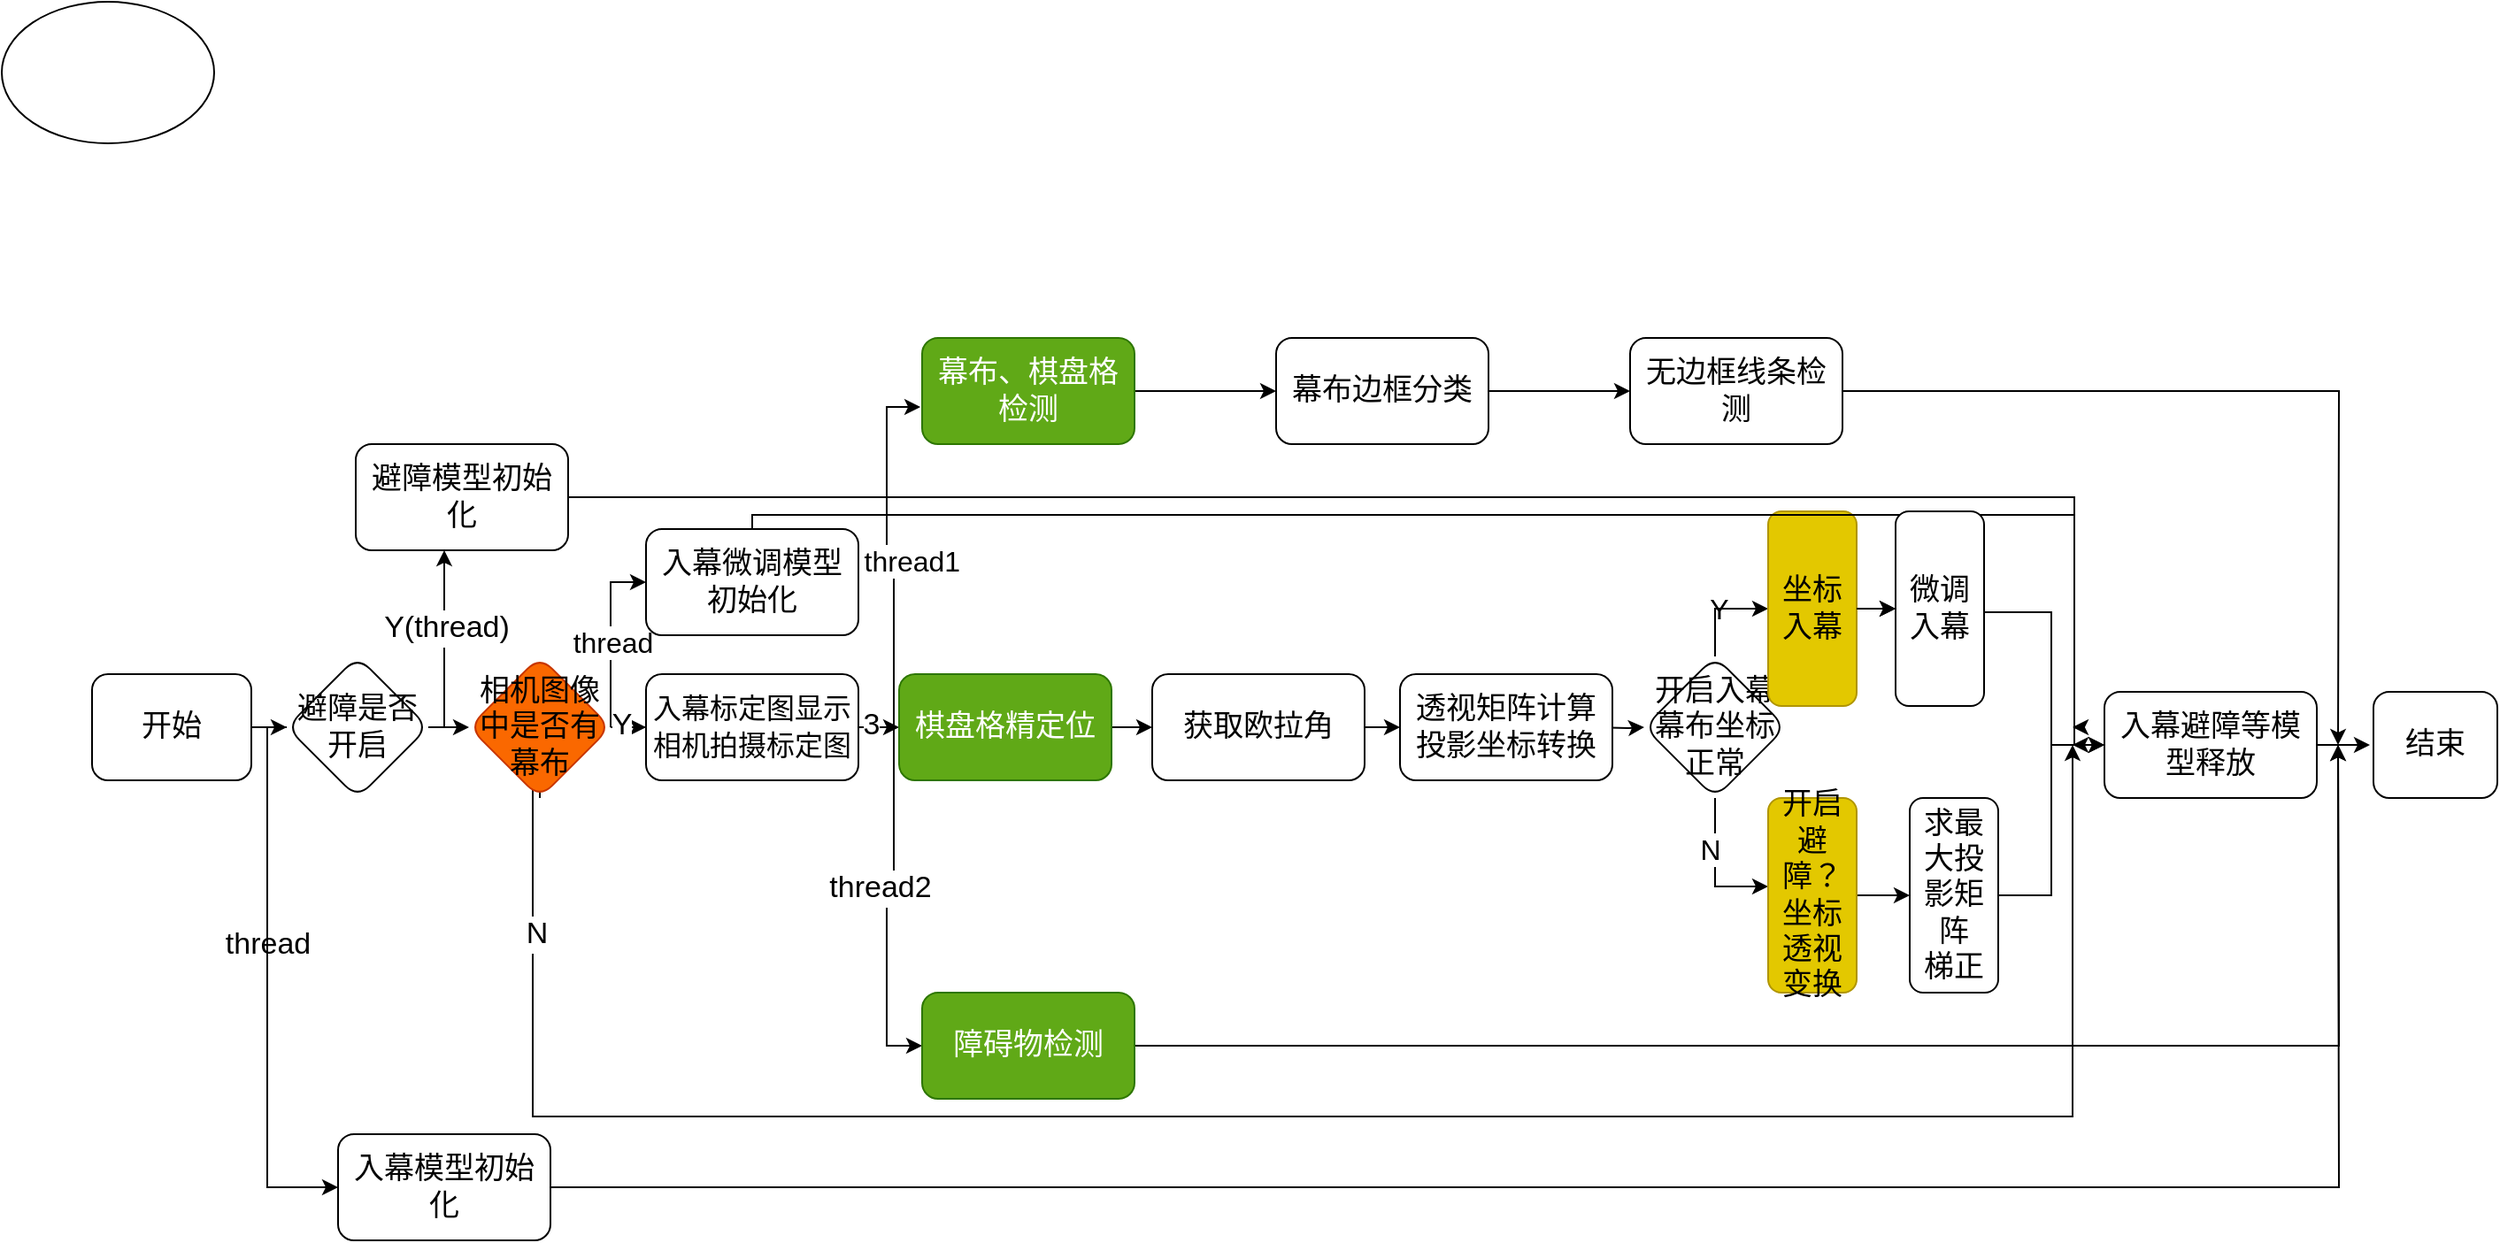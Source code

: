 <mxfile version="28.0.6">
  <diagram name="第 1 页" id="eUOdUabtTJqjUHIHZATa">
    <mxGraphModel dx="2040" dy="2230" grid="1" gridSize="10" guides="1" tooltips="1" connect="1" arrows="1" fold="1" page="1" pageScale="1" pageWidth="827" pageHeight="1169" math="0" shadow="0">
      <root>
        <mxCell id="0" />
        <mxCell id="1" parent="0" />
        <mxCell id="50aGyaner4wVHb0yDlN_-3" value="" style="edgeStyle=orthogonalEdgeStyle;rounded=0;orthogonalLoop=1;jettySize=auto;html=1;fontSize=17;" parent="1" source="50aGyaner4wVHb0yDlN_-1" target="50aGyaner4wVHb0yDlN_-2" edge="1">
          <mxGeometry relative="1" as="geometry" />
        </mxCell>
        <mxCell id="50aGyaner4wVHb0yDlN_-74" style="edgeStyle=orthogonalEdgeStyle;rounded=0;orthogonalLoop=1;jettySize=auto;html=1;exitX=1;exitY=0.5;exitDx=0;exitDy=0;entryX=0;entryY=0.5;entryDx=0;entryDy=0;fontSize=17;" parent="1" source="50aGyaner4wVHb0yDlN_-1" target="50aGyaner4wVHb0yDlN_-70" edge="1">
          <mxGeometry relative="1" as="geometry">
            <Array as="points">
              <mxPoint x="230" y="300" />
              <mxPoint x="230" y="560" />
            </Array>
          </mxGeometry>
        </mxCell>
        <mxCell id="50aGyaner4wVHb0yDlN_-1" value="开始" style="rounded=1;whiteSpace=wrap;html=1;fontSize=17;" parent="1" vertex="1">
          <mxGeometry x="131" y="270" width="90" height="60" as="geometry" />
        </mxCell>
        <mxCell id="50aGyaner4wVHb0yDlN_-5" value="" style="edgeStyle=orthogonalEdgeStyle;rounded=0;orthogonalLoop=1;jettySize=auto;html=1;fontSize=17;" parent="1" source="50aGyaner4wVHb0yDlN_-2" target="50aGyaner4wVHb0yDlN_-4" edge="1">
          <mxGeometry relative="1" as="geometry" />
        </mxCell>
        <mxCell id="50aGyaner4wVHb0yDlN_-76" value="" style="edgeStyle=orthogonalEdgeStyle;rounded=0;orthogonalLoop=1;jettySize=auto;html=1;fontSize=17;" parent="1" source="50aGyaner4wVHb0yDlN_-2" target="50aGyaner4wVHb0yDlN_-75" edge="1">
          <mxGeometry relative="1" as="geometry">
            <Array as="points">
              <mxPoint x="330" y="300" />
            </Array>
          </mxGeometry>
        </mxCell>
        <mxCell id="50aGyaner4wVHb0yDlN_-79" value="Y(thread)" style="edgeLabel;html=1;align=center;verticalAlign=middle;resizable=0;points=[];fontSize=17;" parent="50aGyaner4wVHb0yDlN_-76" vertex="1" connectable="0">
          <mxGeometry x="0.189" relative="1" as="geometry">
            <mxPoint x="1" as="offset" />
          </mxGeometry>
        </mxCell>
        <mxCell id="50aGyaner4wVHb0yDlN_-2" value="避障是否开启" style="rhombus;whiteSpace=wrap;html=1;rounded=1;fontSize=17;" parent="1" vertex="1">
          <mxGeometry x="241" y="260" width="80" height="80" as="geometry" />
        </mxCell>
        <mxCell id="50aGyaner4wVHb0yDlN_-25" style="edgeStyle=orthogonalEdgeStyle;rounded=0;orthogonalLoop=1;jettySize=auto;html=1;fontSize=17;" parent="1" source="50aGyaner4wVHb0yDlN_-4" target="50aGyaner4wVHb0yDlN_-10" edge="1">
          <mxGeometry relative="1" as="geometry" />
        </mxCell>
        <mxCell id="50aGyaner4wVHb0yDlN_-78" value="Y" style="edgeLabel;html=1;align=center;verticalAlign=middle;resizable=0;points=[];fontSize=17;" parent="50aGyaner4wVHb0yDlN_-25" vertex="1" connectable="0">
          <mxGeometry x="0.533" y="1" relative="1" as="geometry">
            <mxPoint as="offset" />
          </mxGeometry>
        </mxCell>
        <mxCell id="50aGyaner4wVHb0yDlN_-72" style="edgeStyle=orthogonalEdgeStyle;rounded=0;orthogonalLoop=1;jettySize=auto;html=1;exitX=0.5;exitY=1;exitDx=0;exitDy=0;fontSize=17;" parent="1" source="50aGyaner4wVHb0yDlN_-4" edge="1">
          <mxGeometry relative="1" as="geometry">
            <mxPoint x="1250" y="310" as="targetPoint" />
            <mxPoint x="384" y="370" as="sourcePoint" />
            <Array as="points">
              <mxPoint x="384" y="330" />
              <mxPoint x="380" y="330" />
              <mxPoint x="380" y="520" />
              <mxPoint x="1250" y="520" />
            </Array>
          </mxGeometry>
        </mxCell>
        <mxCell id="50aGyaner4wVHb0yDlN_-73" value="N" style="edgeLabel;html=1;align=center;verticalAlign=middle;resizable=0;points=[];fontSize=17;" parent="50aGyaner4wVHb0yDlN_-72" vertex="1" connectable="0">
          <mxGeometry x="-0.843" y="2" relative="1" as="geometry">
            <mxPoint as="offset" />
          </mxGeometry>
        </mxCell>
        <mxCell id="50aGyaner4wVHb0yDlN_-83" style="edgeStyle=orthogonalEdgeStyle;rounded=0;orthogonalLoop=1;jettySize=auto;html=1;entryX=0;entryY=0.5;entryDx=0;entryDy=0;fontSize=17;" parent="1" source="50aGyaner4wVHb0yDlN_-4" target="50aGyaner4wVHb0yDlN_-82" edge="1">
          <mxGeometry relative="1" as="geometry">
            <Array as="points">
              <mxPoint x="424" y="218" />
            </Array>
          </mxGeometry>
        </mxCell>
        <mxCell id="bolb6NHZh9nJH48OFSGE-2" value="&lt;font style=&quot;font-size: 16px;&quot;&gt;thread&lt;/font&gt;" style="edgeLabel;html=1;align=center;verticalAlign=middle;resizable=0;points=[];" vertex="1" connectable="0" parent="50aGyaner4wVHb0yDlN_-83">
          <mxGeometry x="-0.059" y="-1" relative="1" as="geometry">
            <mxPoint as="offset" />
          </mxGeometry>
        </mxCell>
        <mxCell id="50aGyaner4wVHb0yDlN_-4" value="相机图像中是否有幕布" style="rhombus;whiteSpace=wrap;html=1;rounded=1;fontSize=17;fillColor=#fa6800;fontColor=#000000;strokeColor=#C73500;" parent="1" vertex="1">
          <mxGeometry x="344" y="260" width="80" height="80" as="geometry" />
        </mxCell>
        <mxCell id="50aGyaner4wVHb0yDlN_-18" value="" style="edgeStyle=orthogonalEdgeStyle;rounded=0;orthogonalLoop=1;jettySize=auto;html=1;fontSize=17;" parent="1" source="50aGyaner4wVHb0yDlN_-10" target="50aGyaner4wVHb0yDlN_-17" edge="1">
          <mxGeometry relative="1" as="geometry" />
        </mxCell>
        <mxCell id="50aGyaner4wVHb0yDlN_-64" style="edgeStyle=orthogonalEdgeStyle;rounded=0;orthogonalLoop=1;jettySize=auto;html=1;exitX=1;exitY=0.5;exitDx=0;exitDy=0;entryX=0;entryY=0.5;entryDx=0;entryDy=0;fontSize=17;" parent="1" source="50aGyaner4wVHb0yDlN_-10" target="50aGyaner4wVHb0yDlN_-56" edge="1">
          <mxGeometry relative="1" as="geometry" />
        </mxCell>
        <mxCell id="50aGyaner4wVHb0yDlN_-67" value="thread2" style="edgeLabel;html=1;align=center;verticalAlign=middle;resizable=0;points=[];fontSize=17;" parent="50aGyaner4wVHb0yDlN_-64" vertex="1" connectable="0">
          <mxGeometry x="0.027" y="-4" relative="1" as="geometry">
            <mxPoint as="offset" />
          </mxGeometry>
        </mxCell>
        <mxCell id="50aGyaner4wVHb0yDlN_-10" value="&lt;font style=&quot;font-size: 16px;&quot;&gt;入幕标定图显示&lt;/font&gt;&lt;div&gt;&lt;font style=&quot;font-size: 16px;&quot;&gt;相机拍摄标定图&lt;/font&gt;&lt;/div&gt;" style="whiteSpace=wrap;html=1;rounded=1;fontSize=17;" parent="1" vertex="1">
          <mxGeometry x="444" y="270" width="120" height="60" as="geometry" />
        </mxCell>
        <mxCell id="50aGyaner4wVHb0yDlN_-20" value="" style="edgeStyle=orthogonalEdgeStyle;rounded=0;orthogonalLoop=1;jettySize=auto;html=1;fontSize=17;" parent="1" source="50aGyaner4wVHb0yDlN_-17" target="50aGyaner4wVHb0yDlN_-19" edge="1">
          <mxGeometry relative="1" as="geometry" />
        </mxCell>
        <mxCell id="50aGyaner4wVHb0yDlN_-17" value="棋盘格精定位" style="whiteSpace=wrap;html=1;rounded=1;fontSize=17;fillColor=#60a917;fontColor=#ffffff;strokeColor=#2D7600;" parent="1" vertex="1">
          <mxGeometry x="587" y="270" width="120" height="60" as="geometry" />
        </mxCell>
        <mxCell id="50aGyaner4wVHb0yDlN_-22" value="" style="edgeStyle=orthogonalEdgeStyle;rounded=0;orthogonalLoop=1;jettySize=auto;html=1;fontSize=17;" parent="1" source="50aGyaner4wVHb0yDlN_-19" edge="1">
          <mxGeometry relative="1" as="geometry">
            <mxPoint x="870" y="300" as="targetPoint" />
          </mxGeometry>
        </mxCell>
        <mxCell id="50aGyaner4wVHb0yDlN_-19" value="获取欧拉角" style="whiteSpace=wrap;html=1;rounded=1;fontSize=17;" parent="1" vertex="1">
          <mxGeometry x="730" y="270" width="120" height="60" as="geometry" />
        </mxCell>
        <mxCell id="50aGyaner4wVHb0yDlN_-27" value="" style="edgeStyle=orthogonalEdgeStyle;rounded=0;orthogonalLoop=1;jettySize=auto;html=1;fontSize=17;" parent="1" target="50aGyaner4wVHb0yDlN_-26" edge="1">
          <mxGeometry relative="1" as="geometry">
            <mxPoint x="978" y="300" as="sourcePoint" />
          </mxGeometry>
        </mxCell>
        <mxCell id="50aGyaner4wVHb0yDlN_-23" value="透视矩阵计算&lt;div&gt;投影坐标转换&lt;/div&gt;" style="whiteSpace=wrap;html=1;rounded=1;fontSize=17;" parent="1" vertex="1">
          <mxGeometry x="870" y="270" width="120" height="60" as="geometry" />
        </mxCell>
        <mxCell id="50aGyaner4wVHb0yDlN_-41" style="edgeStyle=orthogonalEdgeStyle;rounded=0;orthogonalLoop=1;jettySize=auto;html=1;fontSize=17;" parent="1" source="50aGyaner4wVHb0yDlN_-26" target="50aGyaner4wVHb0yDlN_-38" edge="1">
          <mxGeometry relative="1" as="geometry">
            <mxPoint x="1048" y="350" as="sourcePoint" />
            <Array as="points">
              <mxPoint x="1048" y="390" />
            </Array>
          </mxGeometry>
        </mxCell>
        <mxCell id="50aGyaner4wVHb0yDlN_-88" value="&lt;font style=&quot;font-size: 16px;&quot;&gt;N&lt;/font&gt;" style="edgeLabel;html=1;align=center;verticalAlign=middle;resizable=0;points=[];" parent="50aGyaner4wVHb0yDlN_-41" vertex="1" connectable="0">
          <mxGeometry x="-0.275" y="-3" relative="1" as="geometry">
            <mxPoint as="offset" />
          </mxGeometry>
        </mxCell>
        <mxCell id="50aGyaner4wVHb0yDlN_-53" style="edgeStyle=orthogonalEdgeStyle;rounded=0;orthogonalLoop=1;jettySize=auto;html=1;entryX=0;entryY=0.5;entryDx=0;entryDy=0;exitX=0.5;exitY=0;exitDx=0;exitDy=0;fontSize=17;" parent="1" source="50aGyaner4wVHb0yDlN_-26" target="50aGyaner4wVHb0yDlN_-37" edge="1">
          <mxGeometry relative="1" as="geometry" />
        </mxCell>
        <mxCell id="50aGyaner4wVHb0yDlN_-26" value="开启入幕&lt;div&gt;幕布坐标正常&lt;/div&gt;" style="rhombus;whiteSpace=wrap;html=1;rounded=1;fontSize=17;" parent="1" vertex="1">
          <mxGeometry x="1008" y="260" width="80" height="80" as="geometry" />
        </mxCell>
        <mxCell id="50aGyaner4wVHb0yDlN_-45" style="edgeStyle=orthogonalEdgeStyle;rounded=0;orthogonalLoop=1;jettySize=auto;html=1;fontSize=17;" parent="1" source="50aGyaner4wVHb0yDlN_-89" target="50aGyaner4wVHb0yDlN_-43" edge="1">
          <mxGeometry relative="1" as="geometry">
            <Array as="points">
              <mxPoint x="1238" y="235" />
              <mxPoint x="1238" y="310" />
            </Array>
          </mxGeometry>
        </mxCell>
        <mxCell id="50aGyaner4wVHb0yDlN_-90" value="" style="edgeStyle=orthogonalEdgeStyle;rounded=0;orthogonalLoop=1;jettySize=auto;html=1;" parent="1" source="50aGyaner4wVHb0yDlN_-37" target="50aGyaner4wVHb0yDlN_-89" edge="1">
          <mxGeometry relative="1" as="geometry" />
        </mxCell>
        <mxCell id="50aGyaner4wVHb0yDlN_-37" value="坐标&lt;br&gt;&lt;div&gt;入&lt;span style=&quot;background-color: transparent; color: light-dark(rgb(0, 0, 0), rgb(237, 237, 237));&quot;&gt;幕&lt;/span&gt;&lt;/div&gt;" style="rounded=1;whiteSpace=wrap;html=1;fontSize=17;fillColor=#e3c800;strokeColor=#B09500;fontColor=#000000;" parent="1" vertex="1">
          <mxGeometry x="1078" y="178" width="50" height="110" as="geometry" />
        </mxCell>
        <mxCell id="50aGyaner4wVHb0yDlN_-40" value="" style="edgeStyle=orthogonalEdgeStyle;rounded=0;orthogonalLoop=1;jettySize=auto;html=1;fontSize=17;" parent="1" source="50aGyaner4wVHb0yDlN_-38" target="50aGyaner4wVHb0yDlN_-39" edge="1">
          <mxGeometry relative="1" as="geometry" />
        </mxCell>
        <mxCell id="50aGyaner4wVHb0yDlN_-38" value="开启避障？坐标透视变换" style="rounded=1;whiteSpace=wrap;html=1;fontSize=17;fillColor=#e3c800;fontColor=#000000;strokeColor=#B09500;" parent="1" vertex="1">
          <mxGeometry x="1078" y="340" width="50" height="110" as="geometry" />
        </mxCell>
        <mxCell id="50aGyaner4wVHb0yDlN_-44" value="" style="edgeStyle=orthogonalEdgeStyle;rounded=0;orthogonalLoop=1;jettySize=auto;html=1;fontSize=17;" parent="1" source="50aGyaner4wVHb0yDlN_-39" target="50aGyaner4wVHb0yDlN_-43" edge="1">
          <mxGeometry relative="1" as="geometry" />
        </mxCell>
        <mxCell id="50aGyaner4wVHb0yDlN_-39" value="求最大投影矩阵&lt;div&gt;梯正&lt;/div&gt;" style="rounded=1;whiteSpace=wrap;html=1;fontSize=17;" parent="1" vertex="1">
          <mxGeometry x="1158" y="340" width="50" height="110" as="geometry" />
        </mxCell>
        <mxCell id="50aGyaner4wVHb0yDlN_-47" value="" style="edgeStyle=orthogonalEdgeStyle;rounded=0;orthogonalLoop=1;jettySize=auto;html=1;fontSize=17;" parent="1" source="50aGyaner4wVHb0yDlN_-43" edge="1">
          <mxGeometry relative="1" as="geometry">
            <mxPoint x="1418" y="310" as="targetPoint" />
          </mxGeometry>
        </mxCell>
        <mxCell id="50aGyaner4wVHb0yDlN_-43" value="入幕避障等模型释放" style="whiteSpace=wrap;html=1;rounded=1;fontSize=17;" parent="1" vertex="1">
          <mxGeometry x="1268" y="280" width="120" height="60" as="geometry" />
        </mxCell>
        <mxCell id="50aGyaner4wVHb0yDlN_-46" value="结束" style="whiteSpace=wrap;html=1;rounded=1;fontSize=17;" parent="1" vertex="1">
          <mxGeometry x="1420" y="280" width="70" height="60" as="geometry" />
        </mxCell>
        <mxCell id="50aGyaner4wVHb0yDlN_-65" style="edgeStyle=orthogonalEdgeStyle;rounded=0;orthogonalLoop=1;jettySize=auto;html=1;fontSize=17;" parent="1" source="50aGyaner4wVHb0yDlN_-56" edge="1">
          <mxGeometry relative="1" as="geometry">
            <mxPoint x="1400" y="310" as="targetPoint" />
          </mxGeometry>
        </mxCell>
        <mxCell id="50aGyaner4wVHb0yDlN_-56" value="障碍物检测" style="rounded=1;whiteSpace=wrap;html=1;fontSize=17;fillColor=#60a917;fontColor=#ffffff;strokeColor=#2D7600;" parent="1" vertex="1">
          <mxGeometry x="600" y="450" width="120" height="60" as="geometry" />
        </mxCell>
        <mxCell id="50aGyaner4wVHb0yDlN_-59" value="" style="edgeStyle=orthogonalEdgeStyle;rounded=0;orthogonalLoop=1;jettySize=auto;html=1;fontSize=17;" parent="1" source="50aGyaner4wVHb0yDlN_-57" target="50aGyaner4wVHb0yDlN_-58" edge="1">
          <mxGeometry relative="1" as="geometry" />
        </mxCell>
        <mxCell id="50aGyaner4wVHb0yDlN_-57" value="幕布、棋盘格检测" style="rounded=1;whiteSpace=wrap;html=1;fontSize=17;fillColor=#60a917;fontColor=#ffffff;strokeColor=#2D7600;" parent="1" vertex="1">
          <mxGeometry x="600" y="80" width="120" height="60" as="geometry" />
        </mxCell>
        <mxCell id="50aGyaner4wVHb0yDlN_-61" value="" style="edgeStyle=orthogonalEdgeStyle;rounded=0;orthogonalLoop=1;jettySize=auto;html=1;fontSize=17;" parent="1" source="50aGyaner4wVHb0yDlN_-58" target="50aGyaner4wVHb0yDlN_-60" edge="1">
          <mxGeometry relative="1" as="geometry" />
        </mxCell>
        <mxCell id="50aGyaner4wVHb0yDlN_-58" value="幕布边框分类" style="whiteSpace=wrap;html=1;rounded=1;fontSize=17;" parent="1" vertex="1">
          <mxGeometry x="800" y="80" width="120" height="60" as="geometry" />
        </mxCell>
        <mxCell id="50aGyaner4wVHb0yDlN_-62" style="edgeStyle=orthogonalEdgeStyle;rounded=0;orthogonalLoop=1;jettySize=auto;html=1;fontSize=17;" parent="1" source="50aGyaner4wVHb0yDlN_-60" edge="1">
          <mxGeometry relative="1" as="geometry">
            <mxPoint x="1400" y="310" as="targetPoint" />
          </mxGeometry>
        </mxCell>
        <mxCell id="50aGyaner4wVHb0yDlN_-60" value="无边框线条检测" style="whiteSpace=wrap;html=1;rounded=1;fontSize=17;" parent="1" vertex="1">
          <mxGeometry x="1000" y="80" width="120" height="60" as="geometry" />
        </mxCell>
        <mxCell id="50aGyaner4wVHb0yDlN_-63" style="edgeStyle=orthogonalEdgeStyle;rounded=0;orthogonalLoop=1;jettySize=auto;html=1;entryX=-0.008;entryY=0.65;entryDx=0;entryDy=0;entryPerimeter=0;fontSize=17;" parent="1" source="50aGyaner4wVHb0yDlN_-10" target="50aGyaner4wVHb0yDlN_-57" edge="1">
          <mxGeometry relative="1" as="geometry" />
        </mxCell>
        <mxCell id="50aGyaner4wVHb0yDlN_-68" value="3" style="edgeLabel;html=1;align=center;verticalAlign=middle;resizable=0;points=[];fontSize=17;" parent="50aGyaner4wVHb0yDlN_-63" vertex="1" connectable="0">
          <mxGeometry x="-0.938" y="1" relative="1" as="geometry">
            <mxPoint as="offset" />
          </mxGeometry>
        </mxCell>
        <mxCell id="bolb6NHZh9nJH48OFSGE-3" value="&lt;font style=&quot;font-size: 16px;&quot;&gt;&amp;nbsp; &amp;nbsp; thread1&lt;/font&gt;" style="edgeLabel;html=1;align=center;verticalAlign=middle;resizable=0;points=[];" vertex="1" connectable="0" parent="50aGyaner4wVHb0yDlN_-63">
          <mxGeometry x="0.019" y="-1" relative="1" as="geometry">
            <mxPoint as="offset" />
          </mxGeometry>
        </mxCell>
        <mxCell id="50aGyaner4wVHb0yDlN_-71" style="edgeStyle=orthogonalEdgeStyle;rounded=0;orthogonalLoop=1;jettySize=auto;html=1;fontSize=17;" parent="1" source="50aGyaner4wVHb0yDlN_-70" edge="1">
          <mxGeometry relative="1" as="geometry">
            <mxPoint x="1400" y="310" as="targetPoint" />
          </mxGeometry>
        </mxCell>
        <mxCell id="50aGyaner4wVHb0yDlN_-70" value="入幕模型初始化" style="rounded=1;whiteSpace=wrap;html=1;fontSize=17;" parent="1" vertex="1">
          <mxGeometry x="270" y="530" width="120" height="60" as="geometry" />
        </mxCell>
        <mxCell id="50aGyaner4wVHb0yDlN_-77" style="edgeStyle=orthogonalEdgeStyle;rounded=0;orthogonalLoop=1;jettySize=auto;html=1;fontSize=17;" parent="1" source="50aGyaner4wVHb0yDlN_-75" edge="1">
          <mxGeometry relative="1" as="geometry">
            <mxPoint x="1250" y="310" as="targetPoint" />
            <Array as="points">
              <mxPoint x="1251" y="170" />
            </Array>
          </mxGeometry>
        </mxCell>
        <mxCell id="50aGyaner4wVHb0yDlN_-75" value="避障模型初始化" style="whiteSpace=wrap;html=1;fontSize=17;rounded=1;" parent="1" vertex="1">
          <mxGeometry x="280" y="140" width="120" height="60" as="geometry" />
        </mxCell>
        <mxCell id="50aGyaner4wVHb0yDlN_-81" value="thread" style="text;html=1;align=center;verticalAlign=middle;resizable=0;points=[];autosize=1;strokeColor=none;fillColor=none;fontSize=17;" parent="1" vertex="1">
          <mxGeometry x="195" y="408" width="70" height="30" as="geometry" />
        </mxCell>
        <mxCell id="50aGyaner4wVHb0yDlN_-84" style="edgeStyle=orthogonalEdgeStyle;rounded=0;orthogonalLoop=1;jettySize=auto;html=1;fontSize=17;" parent="1" source="50aGyaner4wVHb0yDlN_-82" edge="1">
          <mxGeometry relative="1" as="geometry">
            <mxPoint x="1250" y="300" as="targetPoint" />
            <Array as="points">
              <mxPoint x="504" y="180" />
              <mxPoint x="1251" y="180" />
            </Array>
          </mxGeometry>
        </mxCell>
        <mxCell id="50aGyaner4wVHb0yDlN_-82" value="入幕微调模型初始化" style="rounded=1;whiteSpace=wrap;html=1;fontSize=17;" parent="1" vertex="1">
          <mxGeometry x="444" y="188" width="120" height="60" as="geometry" />
        </mxCell>
        <mxCell id="50aGyaner4wVHb0yDlN_-87" value="&lt;font style=&quot;font-size: 16px;&quot;&gt;Y&lt;/font&gt;" style="text;html=1;align=center;verticalAlign=middle;resizable=0;points=[];autosize=1;strokeColor=none;fillColor=none;" parent="1" vertex="1">
          <mxGeometry x="1035" y="218" width="30" height="30" as="geometry" />
        </mxCell>
        <mxCell id="50aGyaner4wVHb0yDlN_-91" value="" style="edgeStyle=orthogonalEdgeStyle;rounded=0;orthogonalLoop=1;jettySize=auto;html=1;fontSize=17;" parent="1" source="50aGyaner4wVHb0yDlN_-37" target="50aGyaner4wVHb0yDlN_-89" edge="1">
          <mxGeometry relative="1" as="geometry">
            <mxPoint x="1128" y="235" as="sourcePoint" />
            <mxPoint x="1268" y="310" as="targetPoint" />
            <Array as="points" />
          </mxGeometry>
        </mxCell>
        <mxCell id="50aGyaner4wVHb0yDlN_-89" value="微调入幕" style="rounded=1;whiteSpace=wrap;html=1;fontSize=17;" parent="1" vertex="1">
          <mxGeometry x="1150" y="178" width="50" height="110" as="geometry" />
        </mxCell>
        <mxCell id="bolb6NHZh9nJH48OFSGE-5" value="" style="ellipse;whiteSpace=wrap;html=1;" vertex="1" parent="1">
          <mxGeometry x="80" y="-110" width="120" height="80" as="geometry" />
        </mxCell>
      </root>
    </mxGraphModel>
  </diagram>
</mxfile>
